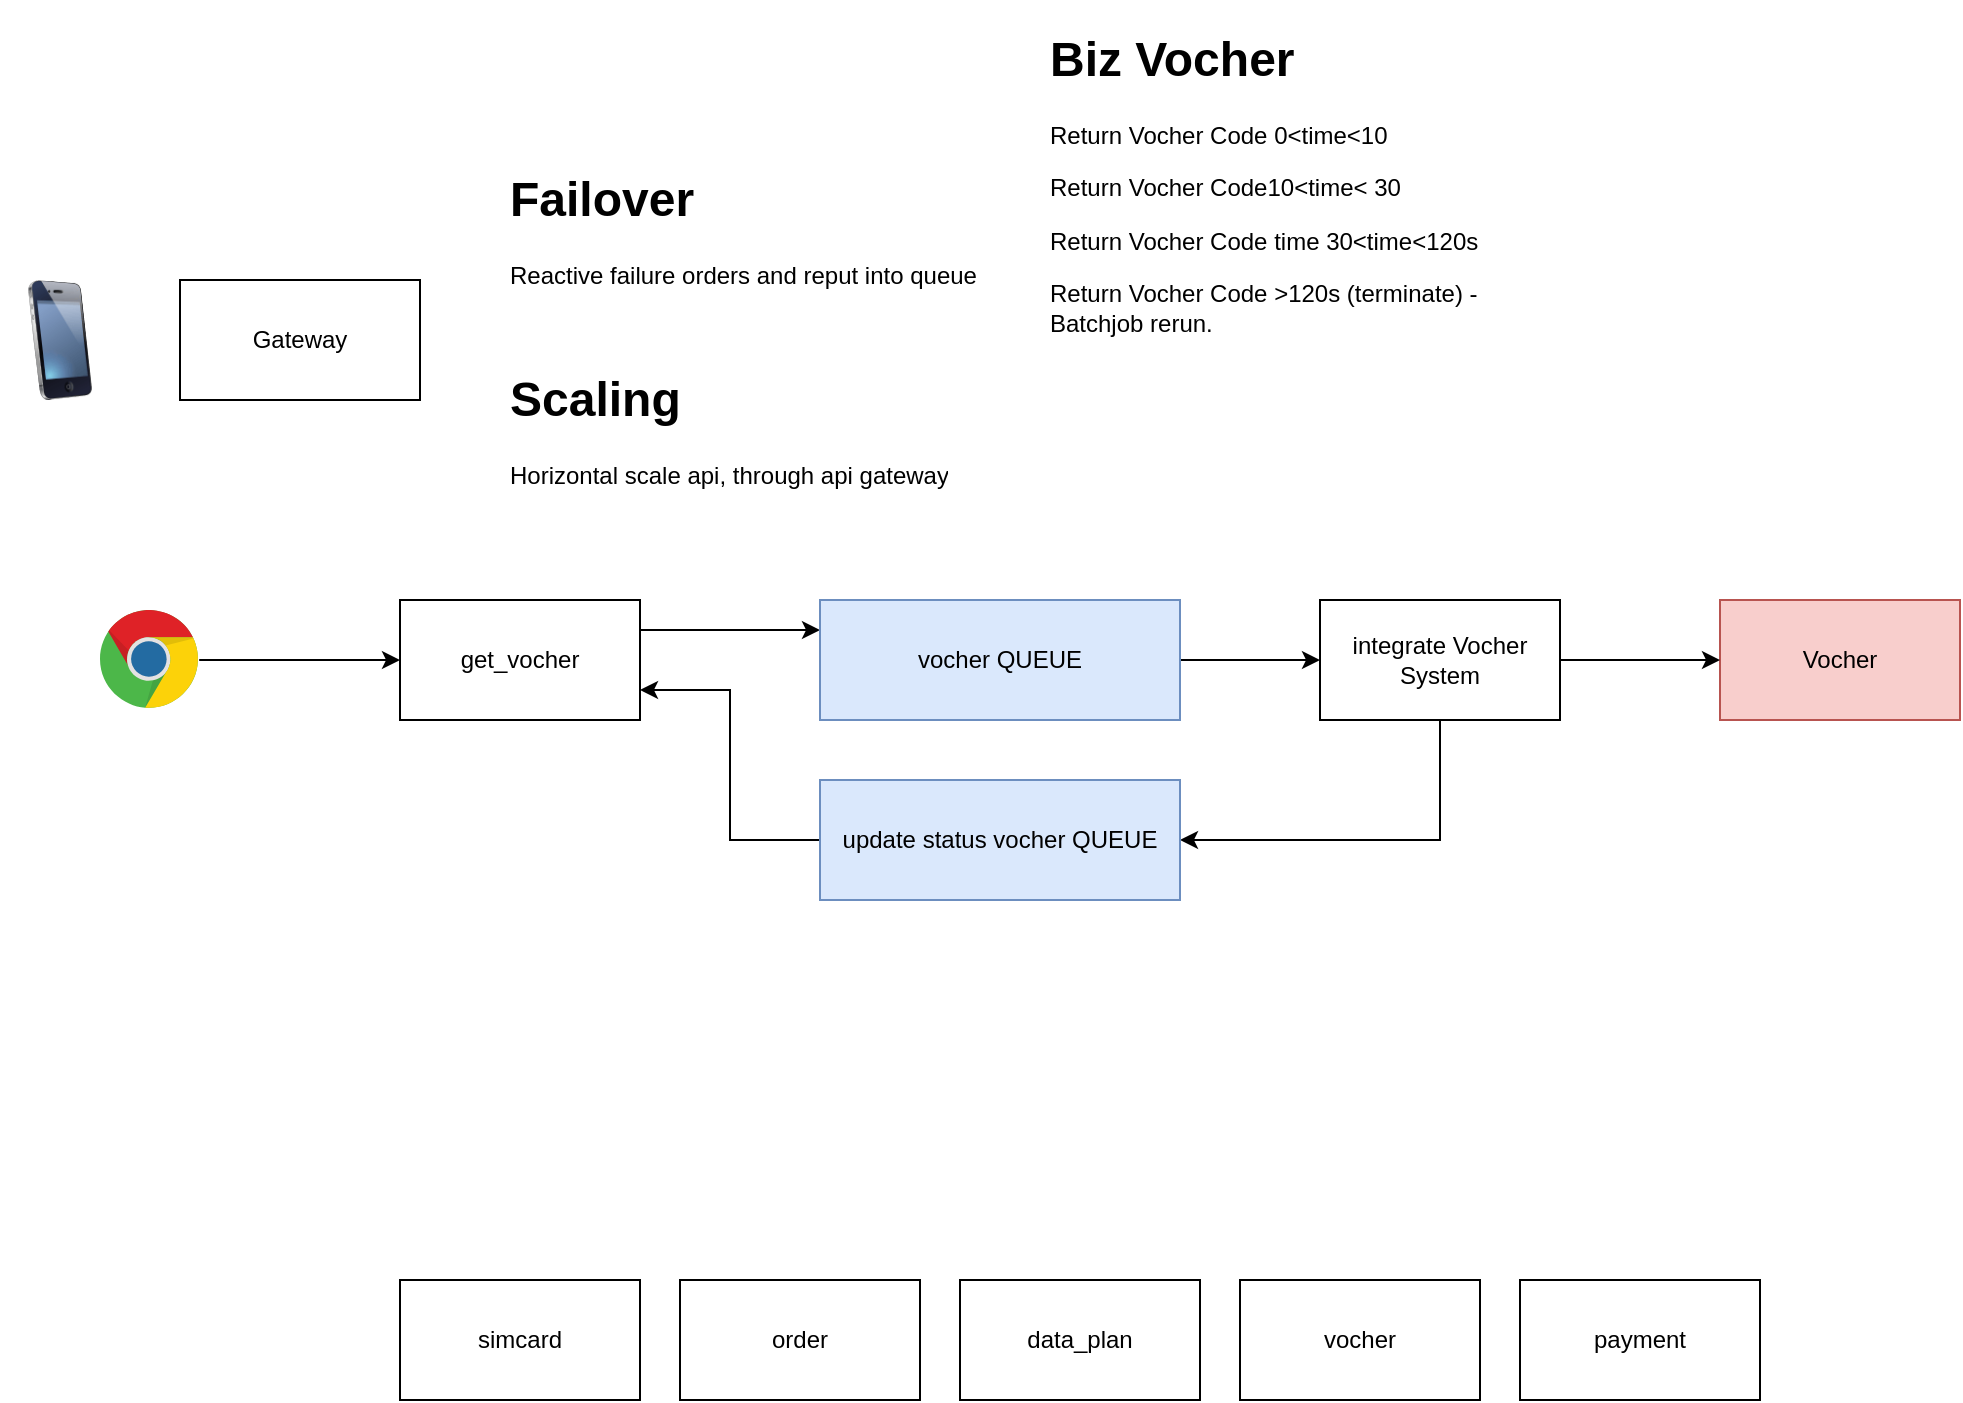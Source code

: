 <mxfile version="13.2.4" type="device" pages="4"><diagram id="M8cZRs71KKc0MjFKOG1g" name="HLD"><mxGraphModel dx="822" dy="1657" grid="1" gridSize="10" guides="1" tooltips="1" connect="1" arrows="1" fold="1" page="1" pageScale="1" pageWidth="850" pageHeight="1100" math="0" shadow="0"><root><mxCell id="0"/><mxCell id="1" parent="0"/><mxCell id="yLIGuD3WAcyx2EpCXAs--2" value="Vocher" style="rounded=0;whiteSpace=wrap;html=1;fillColor=#f8cecc;strokeColor=#b85450;" parent="1" vertex="1"><mxGeometry x="1050" y="140" width="120" height="60" as="geometry"/></mxCell><mxCell id="yLIGuD3WAcyx2EpCXAs--59" style="edgeStyle=orthogonalEdgeStyle;rounded=0;orthogonalLoop=1;jettySize=auto;html=1;entryX=0;entryY=0.25;entryDx=0;entryDy=0;exitX=1;exitY=0.25;exitDx=0;exitDy=0;" parent="1" source="yLIGuD3WAcyx2EpCXAs--5" target="yLIGuD3WAcyx2EpCXAs--25" edge="1"><mxGeometry relative="1" as="geometry"/></mxCell><mxCell id="yLIGuD3WAcyx2EpCXAs--5" value="get_vocher" style="rounded=0;whiteSpace=wrap;html=1;" parent="1" vertex="1"><mxGeometry x="390" y="140" width="120" height="60" as="geometry"/></mxCell><mxCell id="yLIGuD3WAcyx2EpCXAs--8" value="Gateway" style="rounded=0;whiteSpace=wrap;html=1;" parent="1" vertex="1"><mxGeometry x="280" y="-20" width="120" height="60" as="geometry"/></mxCell><mxCell id="SP0P98AQC7qhVSKHxn2J-21" style="edgeStyle=orthogonalEdgeStyle;rounded=0;orthogonalLoop=1;jettySize=auto;html=1;entryX=0;entryY=0.5;entryDx=0;entryDy=0;" parent="1" source="yLIGuD3WAcyx2EpCXAs--9" target="yLIGuD3WAcyx2EpCXAs--5" edge="1"><mxGeometry relative="1" as="geometry"/></mxCell><mxCell id="yLIGuD3WAcyx2EpCXAs--9" value="" style="dashed=0;outlineConnect=0;html=1;align=center;labelPosition=center;verticalLabelPosition=bottom;verticalAlign=top;shape=mxgraph.weblogos.chrome" parent="1" vertex="1"><mxGeometry x="240" y="145" width="49.6" height="50" as="geometry"/></mxCell><mxCell id="yLIGuD3WAcyx2EpCXAs--11" value="" style="image;html=1;labelBackgroundColor=#ffffff;image=img/lib/clip_art/telecommunication/iPhone_128x128.png" parent="1" vertex="1"><mxGeometry x="190" y="-20" width="60" height="60" as="geometry"/></mxCell><mxCell id="yLIGuD3WAcyx2EpCXAs--30" style="edgeStyle=orthogonalEdgeStyle;rounded=0;orthogonalLoop=1;jettySize=auto;html=1;entryX=0;entryY=0.5;entryDx=0;entryDy=0;" parent="1" source="yLIGuD3WAcyx2EpCXAs--25" target="yLIGuD3WAcyx2EpCXAs--28" edge="1"><mxGeometry relative="1" as="geometry"/></mxCell><mxCell id="yLIGuD3WAcyx2EpCXAs--25" value="vocher QUEUE" style="rounded=0;whiteSpace=wrap;html=1;fillColor=#dae8fc;strokeColor=#6c8ebf;" parent="1" vertex="1"><mxGeometry x="600" y="140" width="180" height="60" as="geometry"/></mxCell><mxCell id="yLIGuD3WAcyx2EpCXAs--29" style="edgeStyle=orthogonalEdgeStyle;rounded=0;orthogonalLoop=1;jettySize=auto;html=1;entryX=0;entryY=0.5;entryDx=0;entryDy=0;" parent="1" source="yLIGuD3WAcyx2EpCXAs--28" target="yLIGuD3WAcyx2EpCXAs--2" edge="1"><mxGeometry relative="1" as="geometry"/></mxCell><mxCell id="SP0P98AQC7qhVSKHxn2J-19" style="edgeStyle=orthogonalEdgeStyle;rounded=0;orthogonalLoop=1;jettySize=auto;html=1;entryX=1;entryY=0.5;entryDx=0;entryDy=0;exitX=0.5;exitY=1;exitDx=0;exitDy=0;" parent="1" source="yLIGuD3WAcyx2EpCXAs--28" target="yLIGuD3WAcyx2EpCXAs--41" edge="1"><mxGeometry relative="1" as="geometry"><Array as="points"><mxPoint x="910" y="260"/></Array></mxGeometry></mxCell><mxCell id="yLIGuD3WAcyx2EpCXAs--28" value="integrate Vocher System" style="rounded=0;whiteSpace=wrap;html=1;" parent="1" vertex="1"><mxGeometry x="850" y="140" width="120" height="60" as="geometry"/></mxCell><mxCell id="SP0P98AQC7qhVSKHxn2J-18" style="edgeStyle=orthogonalEdgeStyle;rounded=0;orthogonalLoop=1;jettySize=auto;html=1;entryX=1;entryY=0.75;entryDx=0;entryDy=0;" parent="1" source="yLIGuD3WAcyx2EpCXAs--41" target="yLIGuD3WAcyx2EpCXAs--5" edge="1"><mxGeometry relative="1" as="geometry"/></mxCell><mxCell id="yLIGuD3WAcyx2EpCXAs--41" value="update status vocher QUEUE" style="rounded=0;whiteSpace=wrap;html=1;fillColor=#dae8fc;strokeColor=#6c8ebf;" parent="1" vertex="1"><mxGeometry x="600" y="230" width="180" height="60" as="geometry"/></mxCell><mxCell id="yLIGuD3WAcyx2EpCXAs--53" value="&lt;h1&gt;Biz Vocher&lt;/h1&gt;&lt;p&gt;Return Vocher Code 0&amp;lt;time&amp;lt;10&lt;/p&gt;&lt;p&gt;Return Vocher Code10&amp;lt;time&amp;lt; 30&lt;/p&gt;&lt;p&gt;Return Vocher Code time 30&amp;lt;time&amp;lt;120s&lt;/p&gt;&lt;p&gt;Return Vocher Code &amp;gt;120s (terminate) - Batchjob rerun.&lt;/p&gt;" style="text;html=1;strokeColor=none;fillColor=none;spacing=5;spacingTop=-20;whiteSpace=wrap;overflow=hidden;rounded=0;" parent="1" vertex="1"><mxGeometry x="710" y="-150" width="260" height="180" as="geometry"/></mxCell><mxCell id="SP0P98AQC7qhVSKHxn2J-20" value="&lt;h1&gt;Failover&lt;/h1&gt;&lt;div&gt;Reactive failure orders and reput into queue&lt;/div&gt;" style="text;html=1;strokeColor=none;fillColor=none;spacing=5;spacingTop=-20;whiteSpace=wrap;overflow=hidden;rounded=0;" parent="1" vertex="1"><mxGeometry x="440" y="-80" width="260" height="80" as="geometry"/></mxCell><mxCell id="SP0P98AQC7qhVSKHxn2J-29" value="&lt;h1&gt;Scaling&lt;/h1&gt;&lt;div&gt;Horizontal scale api, through api gateway&lt;/div&gt;" style="text;html=1;strokeColor=none;fillColor=none;spacing=5;spacingTop=-20;whiteSpace=wrap;overflow=hidden;rounded=0;" parent="1" vertex="1"><mxGeometry x="440" y="20" width="260" height="80" as="geometry"/></mxCell><mxCell id="SP0P98AQC7qhVSKHxn2J-22" value="simcard" style="rounded=0;whiteSpace=wrap;html=1;" parent="1" vertex="1"><mxGeometry x="390" y="480" width="120" height="60" as="geometry"/></mxCell><mxCell id="SP0P98AQC7qhVSKHxn2J-23" value="vocher" style="rounded=0;whiteSpace=wrap;html=1;" parent="1" vertex="1"><mxGeometry x="810" y="480" width="120" height="60" as="geometry"/></mxCell><mxCell id="SP0P98AQC7qhVSKHxn2J-24" value="order" style="rounded=0;whiteSpace=wrap;html=1;" parent="1" vertex="1"><mxGeometry x="530" y="480" width="120" height="60" as="geometry"/></mxCell><mxCell id="SP0P98AQC7qhVSKHxn2J-27" value="data_plan" style="rounded=0;whiteSpace=wrap;html=1;" parent="1" vertex="1"><mxGeometry x="670" y="480" width="120" height="60" as="geometry"/></mxCell><mxCell id="SP0P98AQC7qhVSKHxn2J-28" value="payment" style="rounded=0;whiteSpace=wrap;html=1;" parent="1" vertex="1"><mxGeometry x="950" y="480" width="120" height="60" as="geometry"/></mxCell></root></mxGraphModel></diagram><diagram id="ZZDmtYdxpPn9UzOX9fge" name="AD"><mxGraphModel dx="822" dy="557" grid="1" gridSize="10" guides="1" tooltips="1" connect="1" arrows="1" fold="1" page="1" pageScale="1" pageWidth="850" pageHeight="1100" math="0" shadow="0"><root><mxCell id="ttcRYQ20AYEpB_Qxc7sb-0"/><mxCell id="ttcRYQ20AYEpB_Qxc7sb-1" parent="ttcRYQ20AYEpB_Qxc7sb-0"/><mxCell id="ttcRYQ20AYEpB_Qxc7sb-2" value="" style="ellipse;html=1;shape=startState;fillColor=#000000;strokeColor=#ff0000;" vertex="1" parent="ttcRYQ20AYEpB_Qxc7sb-1"><mxGeometry x="80" y="320" width="30" height="30" as="geometry"/></mxCell><mxCell id="ttcRYQ20AYEpB_Qxc7sb-3" value="" style="edgeStyle=orthogonalEdgeStyle;html=1;verticalAlign=bottom;endArrow=open;endSize=8;strokeColor=#000000;entryX=0.5;entryY=0;entryDx=0;entryDy=0;" edge="1" source="ttcRYQ20AYEpB_Qxc7sb-2" parent="ttcRYQ20AYEpB_Qxc7sb-1" target="ttcRYQ20AYEpB_Qxc7sb-4"><mxGeometry relative="1" as="geometry"><mxPoint x="240" y="380" as="targetPoint"/></mxGeometry></mxCell><mxCell id="SbrRHTMgnmyVPmTm6hp6-0" style="edgeStyle=orthogonalEdgeStyle;rounded=0;orthogonalLoop=1;jettySize=auto;html=1;entryX=0.5;entryY=0;entryDx=0;entryDy=0;" edge="1" parent="ttcRYQ20AYEpB_Qxc7sb-1" source="ttcRYQ20AYEpB_Qxc7sb-4" target="ttcRYQ20AYEpB_Qxc7sb-5"><mxGeometry relative="1" as="geometry"/></mxCell><mxCell id="9kQlbiyJZQM7aqngoSZT-27" value="Publish SimID" style="edgeLabel;html=1;align=center;verticalAlign=middle;resizable=0;points=[];" vertex="1" connectable="0" parent="SbrRHTMgnmyVPmTm6hp6-0"><mxGeometry x="0.253" relative="1" as="geometry"><mxPoint x="-31" y="-15" as="offset"/></mxGeometry></mxCell><mxCell id="ttcRYQ20AYEpB_Qxc7sb-4" value="Vocher Component" style="shape=rect;html=1;rounded=1;whiteSpace=wrap;align=center;fillColor=#d5e8d4;strokeColor=#82b366;" vertex="1" parent="ttcRYQ20AYEpB_Qxc7sb-1"><mxGeometry x="190" y="390" width="100" height="50" as="geometry"/></mxCell><mxCell id="SbrRHTMgnmyVPmTm6hp6-2" style="edgeStyle=orthogonalEdgeStyle;rounded=0;orthogonalLoop=1;jettySize=auto;html=1;entryX=0.5;entryY=0;entryDx=0;entryDy=0;" edge="1" parent="ttcRYQ20AYEpB_Qxc7sb-1" source="ttcRYQ20AYEpB_Qxc7sb-5" target="SbrRHTMgnmyVPmTm6hp6-1"><mxGeometry relative="1" as="geometry"><Array as="points"><mxPoint x="240" y="500"/></Array></mxGeometry></mxCell><mxCell id="ttcRYQ20AYEpB_Qxc7sb-5" value="vocher_queue" style="shape=rect;html=1;rounded=1;whiteSpace=wrap;align=center;fillColor=#fff2cc;strokeColor=#d6b656;" vertex="1" parent="ttcRYQ20AYEpB_Qxc7sb-1"><mxGeometry x="440" y="480" width="100" height="50" as="geometry"/></mxCell><mxCell id="9kQlbiyJZQM7aqngoSZT-6" style="edgeStyle=orthogonalEdgeStyle;rounded=0;orthogonalLoop=1;jettySize=auto;html=1;startArrow=classic;startFill=1;" edge="1" parent="ttcRYQ20AYEpB_Qxc7sb-1" source="SbrRHTMgnmyVPmTm6hp6-1" target="SbrRHTMgnmyVPmTm6hp6-4"><mxGeometry relative="1" as="geometry"/></mxCell><mxCell id="9kQlbiyJZQM7aqngoSZT-15" value="Call external 3rd party Vocher API System" style="edgeLabel;html=1;align=center;verticalAlign=middle;resizable=0;points=[];" vertex="1" connectable="0" parent="9kQlbiyJZQM7aqngoSZT-6"><mxGeometry x="0.076" y="2" relative="1" as="geometry"><mxPoint x="-21" y="-13" as="offset"/></mxGeometry></mxCell><mxCell id="9kQlbiyJZQM7aqngoSZT-7" style="edgeStyle=orthogonalEdgeStyle;rounded=0;orthogonalLoop=1;jettySize=auto;html=1;startArrow=none;startFill=0;" edge="1" parent="ttcRYQ20AYEpB_Qxc7sb-1" source="SbrRHTMgnmyVPmTm6hp6-1" target="9kQlbiyJZQM7aqngoSZT-1"><mxGeometry relative="1" as="geometry"/></mxCell><mxCell id="SbrRHTMgnmyVPmTm6hp6-1" value="Integration Component" style="shape=rect;html=1;rounded=1;whiteSpace=wrap;align=center;fillColor=#d5e8d4;strokeColor=#82b366;" vertex="1" parent="ttcRYQ20AYEpB_Qxc7sb-1"><mxGeometry x="190" y="570" width="100" height="50" as="geometry"/></mxCell><mxCell id="SbrRHTMgnmyVPmTm6hp6-4" value="Vocher API" style="shape=rect;html=1;rounded=1;whiteSpace=wrap;align=center;fillColor=#e1d5e7;strokeColor=#9673a6;" vertex="1" parent="ttcRYQ20AYEpB_Qxc7sb-1"><mxGeometry x="690" y="630" width="100" height="50" as="geometry"/></mxCell><mxCell id="9kQlbiyJZQM7aqngoSZT-9" style="edgeStyle=orthogonalEdgeStyle;rounded=0;orthogonalLoop=1;jettySize=auto;html=1;entryX=0.5;entryY=0;entryDx=0;entryDy=0;startArrow=none;startFill=0;" edge="1" parent="ttcRYQ20AYEpB_Qxc7sb-1" source="9kQlbiyJZQM7aqngoSZT-1" target="9kQlbiyJZQM7aqngoSZT-8"><mxGeometry relative="1" as="geometry"/></mxCell><mxCell id="9kQlbiyJZQM7aqngoSZT-10" value="Send Vocher Code &amp;amp; &lt;br&gt;success status message" style="edgeLabel;html=1;align=center;verticalAlign=middle;resizable=0;points=[];" vertex="1" connectable="0" parent="9kQlbiyJZQM7aqngoSZT-9"><mxGeometry x="0.067" y="1" relative="1" as="geometry"><mxPoint x="-42" y="-19" as="offset"/></mxGeometry></mxCell><mxCell id="9kQlbiyJZQM7aqngoSZT-11" style="edgeStyle=orthogonalEdgeStyle;rounded=0;orthogonalLoop=1;jettySize=auto;html=1;entryX=0;entryY=0.5;entryDx=0;entryDy=0;startArrow=none;startFill=0;" edge="1" parent="ttcRYQ20AYEpB_Qxc7sb-1" source="9kQlbiyJZQM7aqngoSZT-1" target="9kQlbiyJZQM7aqngoSZT-8"><mxGeometry relative="1" as="geometry"><Array as="points"><mxPoint x="240" y="785"/></Array></mxGeometry></mxCell><mxCell id="9kQlbiyJZQM7aqngoSZT-12" value="Send fail status&lt;br&gt;&amp;nbsp;message" style="edgeLabel;html=1;align=center;verticalAlign=middle;resizable=0;points=[];" vertex="1" connectable="0" parent="9kQlbiyJZQM7aqngoSZT-11"><mxGeometry x="0.222" y="4" relative="1" as="geometry"><mxPoint x="2" y="-21" as="offset"/></mxGeometry></mxCell><mxCell id="9kQlbiyJZQM7aqngoSZT-1" value="" style="shape=rhombus;html=1;verticalLabelPosition=bottom;verticalAlignment=top;" vertex="1" parent="ttcRYQ20AYEpB_Qxc7sb-1"><mxGeometry x="220" y="680" width="40" height="40" as="geometry"/></mxCell><mxCell id="9kQlbiyJZQM7aqngoSZT-14" style="edgeStyle=orthogonalEdgeStyle;rounded=0;orthogonalLoop=1;jettySize=auto;html=1;startArrow=none;startFill=0;" edge="1" parent="ttcRYQ20AYEpB_Qxc7sb-1" source="9kQlbiyJZQM7aqngoSZT-8" target="9kQlbiyJZQM7aqngoSZT-13"><mxGeometry relative="1" as="geometry"><Array as="points"><mxPoint x="490" y="895"/></Array></mxGeometry></mxCell><mxCell id="9kQlbiyJZQM7aqngoSZT-8" value="status_queue" style="shape=rect;html=1;rounded=1;whiteSpace=wrap;align=center;fillColor=#fff2cc;strokeColor=#d6b656;" vertex="1" parent="ttcRYQ20AYEpB_Qxc7sb-1"><mxGeometry x="440" y="760" width="100" height="50" as="geometry"/></mxCell><mxCell id="9kQlbiyJZQM7aqngoSZT-18" style="edgeStyle=orthogonalEdgeStyle;rounded=0;orthogonalLoop=1;jettySize=auto;html=1;entryX=0.5;entryY=0;entryDx=0;entryDy=0;startArrow=none;startFill=0;" edge="1" parent="ttcRYQ20AYEpB_Qxc7sb-1" source="9kQlbiyJZQM7aqngoSZT-13" target="9kQlbiyJZQM7aqngoSZT-16"><mxGeometry relative="1" as="geometry"><Array as="points"><mxPoint x="240" y="940"/><mxPoint x="95" y="940"/></Array></mxGeometry></mxCell><mxCell id="9kQlbiyJZQM7aqngoSZT-13" value="Vocher Component" style="shape=rect;html=1;rounded=1;whiteSpace=wrap;align=center;fillColor=#d5e8d4;strokeColor=#82b366;" vertex="1" parent="ttcRYQ20AYEpB_Qxc7sb-1"><mxGeometry x="190" y="870" width="100" height="50" as="geometry"/></mxCell><mxCell id="9kQlbiyJZQM7aqngoSZT-16" value="" style="ellipse;html=1;shape=endState;fillColor=#000000;strokeColor=#ff0000;" vertex="1" parent="ttcRYQ20AYEpB_Qxc7sb-1"><mxGeometry x="80" y="970" width="30" height="30" as="geometry"/></mxCell><mxCell id="9kQlbiyJZQM7aqngoSZT-19" value="" style="endArrow=none;dashed=1;html=1;strokeColor=#000000;" edge="1" parent="ttcRYQ20AYEpB_Qxc7sb-1"><mxGeometry width="50" height="50" relative="1" as="geometry"><mxPoint x="160" y="980" as="sourcePoint"/><mxPoint x="160" y="280" as="targetPoint"/></mxGeometry></mxCell><mxCell id="9kQlbiyJZQM7aqngoSZT-20" value="" style="endArrow=none;dashed=1;html=1;strokeColor=#000000;" edge="1" parent="ttcRYQ20AYEpB_Qxc7sb-1"><mxGeometry width="50" height="50" relative="1" as="geometry"><mxPoint x="380" y="980" as="sourcePoint"/><mxPoint x="380" y="280" as="targetPoint"/></mxGeometry></mxCell><mxCell id="9kQlbiyJZQM7aqngoSZT-21" value="" style="endArrow=none;dashed=1;html=1;strokeColor=#000000;" edge="1" parent="ttcRYQ20AYEpB_Qxc7sb-1"><mxGeometry width="50" height="50" relative="1" as="geometry"><mxPoint x="640" y="980" as="sourcePoint"/><mxPoint x="640" y="280" as="targetPoint"/></mxGeometry></mxCell><mxCell id="9kQlbiyJZQM7aqngoSZT-22" value="Begin" style="text;html=1;strokeColor=none;fillColor=none;align=center;verticalAlign=middle;whiteSpace=wrap;rounded=0;" vertex="1" parent="ttcRYQ20AYEpB_Qxc7sb-1"><mxGeometry x="75" y="360" width="40" height="20" as="geometry"/></mxCell><mxCell id="9kQlbiyJZQM7aqngoSZT-23" value="End" style="text;html=1;strokeColor=none;fillColor=none;align=center;verticalAlign=middle;whiteSpace=wrap;rounded=0;" vertex="1" parent="ttcRYQ20AYEpB_Qxc7sb-1"><mxGeometry x="75" y="1010" width="40" height="20" as="geometry"/></mxCell><mxCell id="9kQlbiyJZQM7aqngoSZT-24" value="Queue System" style="text;html=1;strokeColor=none;fillColor=none;align=center;verticalAlign=middle;whiteSpace=wrap;rounded=0;" vertex="1" parent="ttcRYQ20AYEpB_Qxc7sb-1"><mxGeometry x="450" y="260" width="110" height="20" as="geometry"/></mxCell><mxCell id="9kQlbiyJZQM7aqngoSZT-25" value="External System" style="text;html=1;strokeColor=none;fillColor=none;align=center;verticalAlign=middle;whiteSpace=wrap;rounded=0;" vertex="1" parent="ttcRYQ20AYEpB_Qxc7sb-1"><mxGeometry x="700" y="260" width="110" height="20" as="geometry"/></mxCell><mxCell id="9kQlbiyJZQM7aqngoSZT-26" value="Application System" style="text;html=1;strokeColor=none;fillColor=none;align=center;verticalAlign=middle;whiteSpace=wrap;rounded=0;" vertex="1" parent="ttcRYQ20AYEpB_Qxc7sb-1"><mxGeometry x="200" y="260" width="110" height="20" as="geometry"/></mxCell><mxCell id="9kQlbiyJZQM7aqngoSZT-28" value="Sub SimID" style="edgeLabel;html=1;align=center;verticalAlign=middle;resizable=0;points=[];" vertex="1" connectable="0" parent="ttcRYQ20AYEpB_Qxc7sb-1"><mxGeometry x="340" y="490" as="geometry"/></mxCell></root></mxGraphModel></diagram><diagram id="qGRqTDF42njBb438hCyQ" name="seq"><mxGraphModel dx="822" dy="557" grid="1" gridSize="10" guides="1" tooltips="1" connect="1" arrows="1" fold="1" page="1" pageScale="1" pageWidth="850" pageHeight="1100" math="0" shadow="0"><root><mxCell id="7lW4R_TVJoyrTfKegEUZ-0"/><mxCell id="7lW4R_TVJoyrTfKegEUZ-1" parent="7lW4R_TVJoyrTfKegEUZ-0"/><mxCell id="HkgjQLca0Ze9GB5TjCbC-0" value="alt" style="shape=umlFrame;whiteSpace=wrap;html=1;" vertex="1" parent="7lW4R_TVJoyrTfKegEUZ-1"><mxGeometry x="50" y="350" width="700" height="840" as="geometry"/></mxCell><mxCell id="7lW4R_TVJoyrTfKegEUZ-4" value="vocher api" style="shape=umlLifeline;participant=umlEntity;perimeter=lifelinePerimeter;whiteSpace=wrap;html=1;container=1;collapsible=0;recursiveResize=0;verticalAlign=top;spacingTop=36;labelBackgroundColor=#ffffff;outlineConnect=0;fillColor=#dae8fc;strokeColor=#6c8ebf;" vertex="1" parent="7lW4R_TVJoyrTfKegEUZ-1"><mxGeometry x="280" y="40" width="40" height="1120" as="geometry"/></mxCell><mxCell id="phccXsV8RrFwOppqD02p-3" value="" style="html=1;points=[];perimeter=orthogonalPerimeter;" vertex="1" parent="7lW4R_TVJoyrTfKegEUZ-4"><mxGeometry x="15" y="120" width="10" height="80" as="geometry"/></mxCell><mxCell id="WG9jU-bm1AfQNoODhEg1-6" value="" style="html=1;points=[];perimeter=orthogonalPerimeter;" vertex="1" parent="7lW4R_TVJoyrTfKegEUZ-4"><mxGeometry x="15" y="580" width="10" height="70" as="geometry"/></mxCell><mxCell id="WG9jU-bm1AfQNoODhEg1-9" value="" style="html=1;points=[];perimeter=orthogonalPerimeter;" vertex="1" parent="7lW4R_TVJoyrTfKegEUZ-4"><mxGeometry x="15" y="650" width="10" height="40" as="geometry"/></mxCell><mxCell id="WG9jU-bm1AfQNoODhEg1-10" value="save vocher_code&lt;br&gt;&amp;amp; status" style="edgeStyle=orthogonalEdgeStyle;html=1;align=left;spacingLeft=2;endArrow=block;rounded=0;entryX=1;entryY=0.525;entryDx=0;entryDy=0;entryPerimeter=0;" edge="1" target="WG9jU-bm1AfQNoODhEg1-9" parent="7lW4R_TVJoyrTfKegEUZ-4"><mxGeometry relative="1" as="geometry"><mxPoint x="25" y="630" as="sourcePoint"/><Array as="points"><mxPoint x="45" y="630"/><mxPoint x="45" y="671"/></Array></mxGeometry></mxCell><mxCell id="HkgjQLca0Ze9GB5TjCbC-14" value="" style="html=1;points=[];perimeter=orthogonalPerimeter;" vertex="1" parent="7lW4R_TVJoyrTfKegEUZ-4"><mxGeometry x="15" y="950" width="10" height="110" as="geometry"/></mxCell><mxCell id="phccXsV8RrFwOppqD02p-0" value="integration api" style="shape=umlLifeline;participant=umlEntity;perimeter=lifelinePerimeter;whiteSpace=wrap;html=1;container=1;collapsible=0;recursiveResize=0;verticalAlign=top;spacingTop=36;labelBackgroundColor=#ffffff;outlineConnect=0;fillColor=#dae8fc;strokeColor=#6c8ebf;" vertex="1" parent="7lW4R_TVJoyrTfKegEUZ-1"><mxGeometry x="470" y="40" width="40" height="1120" as="geometry"/></mxCell><mxCell id="vDOPvL2wN2x_dTmrHLKO-3" value="" style="html=1;points=[];perimeter=orthogonalPerimeter;" vertex="1" parent="phccXsV8RrFwOppqD02p-0"><mxGeometry x="15" y="280" width="10" height="230" as="geometry"/></mxCell><mxCell id="HkgjQLca0Ze9GB5TjCbC-6" value="" style="html=1;points=[];perimeter=orthogonalPerimeter;" vertex="1" parent="phccXsV8RrFwOppqD02p-0"><mxGeometry x="15" y="780" width="10" height="100" as="geometry"/></mxCell><mxCell id="HkgjQLca0Ze9GB5TjCbC-7" value="vocher API" style="html=1;verticalAlign=bottom;startArrow=oval;startFill=1;endArrow=block;startSize=8;" edge="1" parent="phccXsV8RrFwOppqD02p-0" target="vDOPvL2wN2x_dTmrHLKO-5"><mxGeometry width="60" relative="1" as="geometry"><mxPoint x="20" y="360" as="sourcePoint"/><mxPoint x="80" y="360" as="targetPoint"/></mxGeometry></mxCell><mxCell id="phccXsV8RrFwOppqD02p-1" value="external vocher system" style="shape=umlLifeline;participant=umlEntity;perimeter=lifelinePerimeter;whiteSpace=wrap;html=1;container=1;collapsible=0;recursiveResize=0;verticalAlign=top;spacingTop=36;labelBackgroundColor=#ffffff;outlineConnect=0;fillColor=#d5e8d4;strokeColor=#82b366;" vertex="1" parent="7lW4R_TVJoyrTfKegEUZ-1"><mxGeometry x="560" y="40" width="40" height="1120" as="geometry"/></mxCell><mxCell id="vDOPvL2wN2x_dTmrHLKO-5" value="" style="html=1;points=[];perimeter=orthogonalPerimeter;" vertex="1" parent="phccXsV8RrFwOppqD02p-1"><mxGeometry x="15" y="360" width="10" height="80" as="geometry"/></mxCell><mxCell id="HkgjQLca0Ze9GB5TjCbC-17" value="" style="html=1;points=[];perimeter=orthogonalPerimeter;" vertex="1" parent="phccXsV8RrFwOppqD02p-1"><mxGeometry x="15" y="790" width="10" height="50" as="geometry"/></mxCell><mxCell id="phccXsV8RrFwOppqD02p-2" value="web client" style="shape=umlLifeline;participant=umlBoundary;perimeter=lifelinePerimeter;whiteSpace=wrap;html=1;container=1;collapsible=0;recursiveResize=0;verticalAlign=top;spacingTop=36;labelBackgroundColor=#ffffff;outlineConnect=0;" vertex="1" parent="7lW4R_TVJoyrTfKegEUZ-1"><mxGeometry x="190" y="40" width="50" height="1120" as="geometry"/></mxCell><mxCell id="WG9jU-bm1AfQNoODhEg1-13" value="" style="html=1;points=[];perimeter=orthogonalPerimeter;" vertex="1" parent="phccXsV8RrFwOppqD02p-2"><mxGeometry x="20" y="100" width="10" height="960" as="geometry"/></mxCell><mxCell id="HkgjQLca0Ze9GB5TjCbC-15" value="" style="html=1;points=[];perimeter=orthogonalPerimeter;" vertex="1" parent="phccXsV8RrFwOppqD02p-2"><mxGeometry x="20" y="1060" width="10" height="40" as="geometry"/></mxCell><mxCell id="HkgjQLca0Ze9GB5TjCbC-16" value="display &lt;br&gt;error mesage" style="edgeStyle=orthogonalEdgeStyle;html=1;align=left;spacingLeft=2;endArrow=block;rounded=0;entryX=0.4;entryY=1.075;entryDx=0;entryDy=0;entryPerimeter=0;" edge="1" target="HkgjQLca0Ze9GB5TjCbC-15" parent="phccXsV8RrFwOppqD02p-2"><mxGeometry x="0.316" relative="1" as="geometry"><mxPoint x="25" y="1040" as="sourcePoint"/><Array as="points"><mxPoint x="50" y="1040"/><mxPoint x="50" y="1103"/></Array><mxPoint as="offset"/></mxGeometry></mxCell><mxCell id="phccXsV8RrFwOppqD02p-4" value="POST: getVocher" style="html=1;verticalAlign=bottom;startArrow=oval;endArrow=block;startSize=8;entryX=0.5;entryY=0;entryDx=0;entryDy=0;entryPerimeter=0;" edge="1" target="phccXsV8RrFwOppqD02p-3" parent="7lW4R_TVJoyrTfKegEUZ-1" source="phccXsV8RrFwOppqD02p-2"><mxGeometry relative="1" as="geometry"><mxPoint x="275" y="210" as="sourcePoint"/></mxGeometry></mxCell><mxCell id="phccXsV8RrFwOppqD02p-5" value="vocher queue" style="shape=umlLifeline;participant=umlControl;perimeter=lifelinePerimeter;whiteSpace=wrap;html=1;container=1;collapsible=0;recursiveResize=0;verticalAlign=top;spacingTop=36;labelBackgroundColor=#ffffff;outlineConnect=0;fillColor=#f8cecc;strokeColor=#b85450;" vertex="1" parent="7lW4R_TVJoyrTfKegEUZ-1"><mxGeometry x="380" y="40" width="40" height="1120" as="geometry"/></mxCell><mxCell id="vDOPvL2wN2x_dTmrHLKO-1" value="" style="html=1;points=[];perimeter=orthogonalPerimeter;" vertex="1" parent="phccXsV8RrFwOppqD02p-5"><mxGeometry x="15" y="200" width="10" height="90" as="geometry"/></mxCell><mxCell id="vDOPvL2wN2x_dTmrHLKO-0" value="vocher status queue" style="shape=umlLifeline;participant=umlControl;perimeter=lifelinePerimeter;whiteSpace=wrap;html=1;container=1;collapsible=0;recursiveResize=0;verticalAlign=top;spacingTop=36;labelBackgroundColor=#ffffff;outlineConnect=0;fillColor=#f8cecc;strokeColor=#b85450;" vertex="1" parent="7lW4R_TVJoyrTfKegEUZ-1"><mxGeometry x="660" y="40" width="40" height="1110" as="geometry"/></mxCell><mxCell id="WG9jU-bm1AfQNoODhEg1-0" value="" style="html=1;points=[];perimeter=orthogonalPerimeter;" vertex="1" parent="vDOPvL2wN2x_dTmrHLKO-0"><mxGeometry x="15" y="500" width="10" height="80" as="geometry"/></mxCell><mxCell id="HkgjQLca0Ze9GB5TjCbC-9" value="save&amp;nbsp;&lt;br&gt;fail status" style="edgeStyle=orthogonalEdgeStyle;html=1;align=left;spacingLeft=2;endArrow=block;rounded=0;entryX=1;entryY=0.525;entryDx=0;entryDy=0;entryPerimeter=0;" edge="1" parent="vDOPvL2wN2x_dTmrHLKO-0"><mxGeometry relative="1" as="geometry"><mxPoint x="-355" y="999" as="sourcePoint"/><Array as="points"><mxPoint x="-335" y="999"/><mxPoint x="-335" y="1040"/></Array><mxPoint x="-355" y="1040" as="targetPoint"/></mxGeometry></mxCell><mxCell id="HkgjQLca0Ze9GB5TjCbC-10" value="" style="html=1;points=[];perimeter=orthogonalPerimeter;" vertex="1" parent="vDOPvL2wN2x_dTmrHLKO-0"><mxGeometry x="15" y="869" width="10" height="80" as="geometry"/></mxCell><mxCell id="HkgjQLca0Ze9GB5TjCbC-11" value="publish&lt;br&gt;status fail&amp;nbsp;" style="html=1;verticalAlign=bottom;startArrow=oval;endArrow=block;startSize=8;entryX=-0.2;entryY=0.05;entryDx=0;entryDy=0;entryPerimeter=0;" edge="1" parent="vDOPvL2wN2x_dTmrHLKO-0" target="HkgjQLca0Ze9GB5TjCbC-10"><mxGeometry x="0.095" y="4" relative="1" as="geometry"><mxPoint x="-170.5" y="873" as="sourcePoint"/><mxPoint as="offset"/></mxGeometry></mxCell><mxCell id="HkgjQLca0Ze9GB5TjCbC-12" value="subcibre result" style="html=1;verticalAlign=bottom;endArrow=open;dashed=1;endSize=8;exitX=0.5;exitY=1;exitDx=0;exitDy=0;exitPerimeter=0;" edge="1" parent="vDOPvL2wN2x_dTmrHLKO-0" source="HkgjQLca0Ze9GB5TjCbC-10"><mxGeometry relative="1" as="geometry"><mxPoint x="-40" y="949" as="sourcePoint"/><mxPoint x="-360" y="949" as="targetPoint"/></mxGeometry></mxCell><mxCell id="vDOPvL2wN2x_dTmrHLKO-2" value="publish" style="html=1;verticalAlign=bottom;startArrow=oval;endArrow=block;startSize=8;exitX=0.6;exitY=0.988;exitDx=0;exitDy=0;exitPerimeter=0;" edge="1" target="vDOPvL2wN2x_dTmrHLKO-1" parent="7lW4R_TVJoyrTfKegEUZ-1" source="phccXsV8RrFwOppqD02p-3"><mxGeometry relative="1" as="geometry"><mxPoint x="335" y="240" as="sourcePoint"/></mxGeometry></mxCell><mxCell id="vDOPvL2wN2x_dTmrHLKO-4" value="subcribe" style="html=1;verticalAlign=bottom;startArrow=oval;endArrow=block;startSize=8;" edge="1" target="vDOPvL2wN2x_dTmrHLKO-3" parent="7lW4R_TVJoyrTfKegEUZ-1" source="vDOPvL2wN2x_dTmrHLKO-1"><mxGeometry x="0.181" y="10" relative="1" as="geometry"><mxPoint x="425" y="320" as="sourcePoint"/><mxPoint as="offset"/></mxGeometry></mxCell><mxCell id="WG9jU-bm1AfQNoODhEg1-1" value="publish vocher code,&lt;br&gt;status response&amp;nbsp;" style="html=1;verticalAlign=bottom;startArrow=oval;endArrow=block;startSize=8;entryX=-0.2;entryY=0.05;entryDx=0;entryDy=0;entryPerimeter=0;" edge="1" target="WG9jU-bm1AfQNoODhEg1-0" parent="7lW4R_TVJoyrTfKegEUZ-1" source="phccXsV8RrFwOppqD02p-0"><mxGeometry x="0.095" y="4" relative="1" as="geometry"><mxPoint x="615" y="500" as="sourcePoint"/><mxPoint as="offset"/></mxGeometry></mxCell><mxCell id="WG9jU-bm1AfQNoODhEg1-2" value="subcibre result" style="html=1;verticalAlign=bottom;endArrow=open;dashed=1;endSize=8;exitX=0.5;exitY=1;exitDx=0;exitDy=0;exitPerimeter=0;" edge="1" parent="7lW4R_TVJoyrTfKegEUZ-1" source="WG9jU-bm1AfQNoODhEg1-0"><mxGeometry relative="1" as="geometry"><mxPoint x="620" y="620" as="sourcePoint"/><mxPoint x="300" y="620" as="targetPoint"/></mxGeometry></mxCell><mxCell id="WG9jU-bm1AfQNoODhEg1-12" value="return vocher" style="html=1;verticalAlign=bottom;endArrow=open;dashed=1;endSize=8;exitX=0.4;exitY=1;exitDx=0;exitDy=0;exitPerimeter=0;" edge="1" parent="7lW4R_TVJoyrTfKegEUZ-1" source="WG9jU-bm1AfQNoODhEg1-9" target="phccXsV8RrFwOppqD02p-2"><mxGeometry x="0.095" y="-10" relative="1" as="geometry"><mxPoint x="290" y="730" as="sourcePoint"/><mxPoint x="210" y="730" as="targetPoint"/><mxPoint as="offset"/></mxGeometry></mxCell><mxCell id="HkgjQLca0Ze9GB5TjCbC-1" value="[call Vocher API successful ]" style="text;html=1;strokeColor=none;fillColor=none;align=center;verticalAlign=middle;whiteSpace=wrap;rounded=0;" vertex="1" parent="7lW4R_TVJoyrTfKegEUZ-1"><mxGeometry x="50" y="400" width="190" height="20" as="geometry"/></mxCell><mxCell id="HkgjQLca0Ze9GB5TjCbC-4" value="" style="endArrow=none;dashed=1;html=1;entryX=0;entryY=0.535;entryDx=0;entryDy=0;entryPerimeter=0;" edge="1" parent="7lW4R_TVJoyrTfKegEUZ-1" target="HkgjQLca0Ze9GB5TjCbC-0"><mxGeometry width="50" height="50" relative="1" as="geometry"><mxPoint x="753" y="799" as="sourcePoint"/><mxPoint x="410" y="740" as="targetPoint"/></mxGeometry></mxCell><mxCell id="HkgjQLca0Ze9GB5TjCbC-8" value="return vocher" style="html=1;verticalAlign=bottom;endArrow=open;dashed=1;endSize=8;exitX=0.1;exitY=0.963;exitDx=0;exitDy=0;exitPerimeter=0;" edge="1" parent="7lW4R_TVJoyrTfKegEUZ-1" source="vDOPvL2wN2x_dTmrHLKO-5" target="vDOPvL2wN2x_dTmrHLKO-3"><mxGeometry relative="1" as="geometry"><mxPoint x="430" y="340" as="sourcePoint"/><mxPoint x="350" y="340" as="targetPoint"/></mxGeometry></mxCell><mxCell id="HkgjQLca0Ze9GB5TjCbC-5" value="[call Vocher API failure ]" style="text;html=1;strokeColor=none;fillColor=none;align=center;verticalAlign=middle;whiteSpace=wrap;rounded=0;" vertex="1" parent="7lW4R_TVJoyrTfKegEUZ-1"><mxGeometry x="60" y="810" width="190" height="20" as="geometry"/></mxCell><mxCell id="HkgjQLca0Ze9GB5TjCbC-18" value="vocher API" style="html=1;verticalAlign=bottom;startArrow=oval;startFill=1;endArrow=block;startSize=8;" edge="1" parent="7lW4R_TVJoyrTfKegEUZ-1"><mxGeometry width="60" relative="1" as="geometry"><mxPoint x="490" y="830" as="sourcePoint"/><mxPoint x="575" y="830" as="targetPoint"/><Array as="points"><mxPoint x="540" y="830"/></Array></mxGeometry></mxCell></root></mxGraphModel></diagram><diagram name="seq_failover" id="6qGlMz82uMGueBX9Q5Rz"><mxGraphModel dx="822" dy="557" grid="1" gridSize="10" guides="1" tooltips="1" connect="1" arrows="1" fold="1" page="1" pageScale="1" pageWidth="850" pageHeight="1100" math="0" shadow="0"><root><mxCell id="0u_B8RJYw-kFJJWAU_yC-0"/><mxCell id="0u_B8RJYw-kFJJWAU_yC-1" parent="0u_B8RJYw-kFJJWAU_yC-0"/><mxCell id="0u_B8RJYw-kFJJWAU_yC-62" value="frame" style="shape=umlFrame;whiteSpace=wrap;html=1;" vertex="1" parent="0u_B8RJYw-kFJJWAU_yC-1"><mxGeometry x="170" y="400" width="570" height="670" as="geometry"/></mxCell><mxCell id="0u_B8RJYw-kFJJWAU_yC-3" value="vocher api" style="shape=umlLifeline;participant=umlEntity;perimeter=lifelinePerimeter;whiteSpace=wrap;html=1;container=1;collapsible=0;recursiveResize=0;verticalAlign=top;spacingTop=36;labelBackgroundColor=#ffffff;outlineConnect=0;fillColor=#dae8fc;strokeColor=#6c8ebf;" vertex="1" parent="0u_B8RJYw-kFJJWAU_yC-1"><mxGeometry x="255" y="40" width="40" height="1030" as="geometry"/></mxCell><mxCell id="0u_B8RJYw-kFJJWAU_yC-39" value="" style="html=1;points=[];perimeter=orthogonalPerimeter;" vertex="1" parent="0u_B8RJYw-kFJJWAU_yC-3"><mxGeometry x="15" y="150" width="10" height="480" as="geometry"/></mxCell><mxCell id="0u_B8RJYw-kFJJWAU_yC-40" value="Batchjob scan &lt;br&gt;failure records" style="edgeStyle=orthogonalEdgeStyle;html=1;align=left;spacingLeft=2;endArrow=block;rounded=0;entryX=1;entryY=0;" edge="1" target="0u_B8RJYw-kFJJWAU_yC-39" parent="0u_B8RJYw-kFJJWAU_yC-3"><mxGeometry relative="1" as="geometry"><mxPoint x="20" y="130" as="sourcePoint"/><Array as="points"><mxPoint x="40" y="130"/></Array></mxGeometry></mxCell><mxCell id="0u_B8RJYw-kFJJWAU_yC-53" value="" style="html=1;points=[];perimeter=orthogonalPerimeter;" vertex="1" parent="0u_B8RJYw-kFJJWAU_yC-3"><mxGeometry x="15" y="650" width="10" height="40" as="geometry"/></mxCell><mxCell id="0u_B8RJYw-kFJJWAU_yC-54" value="save result" style="edgeStyle=orthogonalEdgeStyle;html=1;align=left;spacingLeft=2;endArrow=block;rounded=0;entryX=1;entryY=0;" edge="1" target="0u_B8RJYw-kFJJWAU_yC-53" parent="0u_B8RJYw-kFJJWAU_yC-3"><mxGeometry relative="1" as="geometry"><mxPoint x="25" y="630" as="sourcePoint"/><Array as="points"><mxPoint x="50" y="630"/></Array></mxGeometry></mxCell><mxCell id="0u_B8RJYw-kFJJWAU_yC-66" value="" style="html=1;points=[];perimeter=orthogonalPerimeter;" vertex="1" parent="0u_B8RJYw-kFJJWAU_yC-3"><mxGeometry x="15" y="970" width="10" height="40" as="geometry"/></mxCell><mxCell id="0u_B8RJYw-kFJJWAU_yC-67" value="save result" style="edgeStyle=orthogonalEdgeStyle;html=1;align=left;spacingLeft=2;endArrow=block;rounded=0;entryX=1;entryY=0;" edge="1" parent="0u_B8RJYw-kFJJWAU_yC-3" target="0u_B8RJYw-kFJJWAU_yC-66"><mxGeometry relative="1" as="geometry"><mxPoint x="25" y="950" as="sourcePoint"/><Array as="points"><mxPoint x="50" y="950"/></Array></mxGeometry></mxCell><mxCell id="0u_B8RJYw-kFJJWAU_yC-61" value="" style="html=1;points=[];perimeter=orthogonalPerimeter;" vertex="1" parent="0u_B8RJYw-kFJJWAU_yC-3"><mxGeometry x="15" y="890" width="10" height="80" as="geometry"/></mxCell><mxCell id="0u_B8RJYw-kFJJWAU_yC-9" value="integration api" style="shape=umlLifeline;participant=umlEntity;perimeter=lifelinePerimeter;whiteSpace=wrap;html=1;container=1;collapsible=0;recursiveResize=0;verticalAlign=top;spacingTop=36;labelBackgroundColor=#ffffff;outlineConnect=0;fillColor=#dae8fc;strokeColor=#6c8ebf;" vertex="1" parent="0u_B8RJYw-kFJJWAU_yC-1"><mxGeometry x="470" y="40" width="40" height="1020" as="geometry"/></mxCell><mxCell id="0u_B8RJYw-kFJJWAU_yC-44" value="" style="html=1;points=[];perimeter=orthogonalPerimeter;" vertex="1" parent="0u_B8RJYw-kFJJWAU_yC-9"><mxGeometry x="15" y="320" width="10" height="240" as="geometry"/></mxCell><mxCell id="0u_B8RJYw-kFJJWAU_yC-13" value="external vocher system" style="shape=umlLifeline;participant=umlEntity;perimeter=lifelinePerimeter;whiteSpace=wrap;html=1;container=1;collapsible=0;recursiveResize=0;verticalAlign=top;spacingTop=36;labelBackgroundColor=#ffffff;outlineConnect=0;fillColor=#d5e8d4;strokeColor=#82b366;" vertex="1" parent="0u_B8RJYw-kFJJWAU_yC-1"><mxGeometry x="560" y="40" width="40" height="1020" as="geometry"/></mxCell><mxCell id="0u_B8RJYw-kFJJWAU_yC-47" value="" style="html=1;points=[];perimeter=orthogonalPerimeter;" vertex="1" parent="0u_B8RJYw-kFJJWAU_yC-13"><mxGeometry x="15" y="400" width="10" height="80" as="geometry"/></mxCell><mxCell id="0u_B8RJYw-kFJJWAU_yC-21" value="vocher queue" style="shape=umlLifeline;participant=umlControl;perimeter=lifelinePerimeter;whiteSpace=wrap;html=1;container=1;collapsible=0;recursiveResize=0;verticalAlign=top;spacingTop=36;labelBackgroundColor=#ffffff;outlineConnect=0;fillColor=#f8cecc;strokeColor=#b85450;" vertex="1" parent="0u_B8RJYw-kFJJWAU_yC-1"><mxGeometry x="380" y="40" width="40" height="1020" as="geometry"/></mxCell><mxCell id="0u_B8RJYw-kFJJWAU_yC-46" value="" style="html=1;points=[];perimeter=orthogonalPerimeter;" vertex="1" parent="0u_B8RJYw-kFJJWAU_yC-21"><mxGeometry x="15" y="220" width="10" height="100" as="geometry"/></mxCell><mxCell id="0u_B8RJYw-kFJJWAU_yC-23" value="vocher status queue" style="shape=umlLifeline;participant=umlControl;perimeter=lifelinePerimeter;whiteSpace=wrap;html=1;container=1;collapsible=0;recursiveResize=0;verticalAlign=top;spacingTop=36;labelBackgroundColor=#ffffff;outlineConnect=0;fillColor=#f8cecc;strokeColor=#b85450;" vertex="1" parent="0u_B8RJYw-kFJJWAU_yC-1"><mxGeometry x="660" y="40" width="40" height="1020" as="geometry"/></mxCell><mxCell id="0u_B8RJYw-kFJJWAU_yC-50" value="" style="html=1;points=[];perimeter=orthogonalPerimeter;" vertex="1" parent="0u_B8RJYw-kFJJWAU_yC-23"><mxGeometry x="15" y="540" width="10" height="80" as="geometry"/></mxCell><mxCell id="0u_B8RJYw-kFJJWAU_yC-42" value="publish failure &lt;br&gt;records &lt;br&gt;to queue" style="html=1;verticalAlign=bottom;startArrow=oval;startFill=1;endArrow=block;startSize=8;exitX=1.2;exitY=0.144;exitDx=0;exitDy=0;exitPerimeter=0;" edge="1" parent="0u_B8RJYw-kFJJWAU_yC-1" source="0u_B8RJYw-kFJJWAU_yC-39" target="0u_B8RJYw-kFJJWAU_yC-21"><mxGeometry width="60" relative="1" as="geometry"><mxPoint x="300" y="260" as="sourcePoint"/><mxPoint x="450" y="250" as="targetPoint"/></mxGeometry></mxCell><mxCell id="0u_B8RJYw-kFJJWAU_yC-45" value="subcribe" style="html=1;verticalAlign=bottom;startArrow=oval;endArrow=block;startSize=8;" edge="1" target="0u_B8RJYw-kFJJWAU_yC-44" parent="0u_B8RJYw-kFJJWAU_yC-1" source="0u_B8RJYw-kFJJWAU_yC-46"><mxGeometry relative="1" as="geometry"><mxPoint x="425" y="360" as="sourcePoint"/></mxGeometry></mxCell><mxCell id="0u_B8RJYw-kFJJWAU_yC-48" value="call API" style="html=1;verticalAlign=bottom;startArrow=oval;endArrow=block;startSize=8;" edge="1" target="0u_B8RJYw-kFJJWAU_yC-47" parent="0u_B8RJYw-kFJJWAU_yC-1" source="0u_B8RJYw-kFJJWAU_yC-9"><mxGeometry relative="1" as="geometry"><mxPoint x="515" y="440" as="sourcePoint"/></mxGeometry></mxCell><mxCell id="0u_B8RJYw-kFJJWAU_yC-49" value="return" style="html=1;verticalAlign=bottom;endArrow=open;dashed=1;endSize=8;exitX=0.5;exitY=1.013;exitDx=0;exitDy=0;exitPerimeter=0;" edge="1" parent="0u_B8RJYw-kFJJWAU_yC-1" source="0u_B8RJYw-kFJJWAU_yC-47" target="0u_B8RJYw-kFJJWAU_yC-9"><mxGeometry relative="1" as="geometry"><mxPoint x="460" y="310" as="sourcePoint"/><mxPoint x="380" y="310" as="targetPoint"/></mxGeometry></mxCell><mxCell id="0u_B8RJYw-kFJJWAU_yC-51" value="publish success result" style="html=1;verticalAlign=bottom;startArrow=oval;endArrow=block;startSize=8;" edge="1" target="0u_B8RJYw-kFJJWAU_yC-50" parent="0u_B8RJYw-kFJJWAU_yC-1" source="0u_B8RJYw-kFJJWAU_yC-44"><mxGeometry relative="1" as="geometry"><mxPoint x="615" y="580" as="sourcePoint"/></mxGeometry></mxCell><mxCell id="0u_B8RJYw-kFJJWAU_yC-52" value="subcribe result" style="html=1;verticalAlign=bottom;endArrow=open;dashed=1;endSize=8;exitX=0.1;exitY=0.888;exitDx=0;exitDy=0;exitPerimeter=0;" edge="1" parent="0u_B8RJYw-kFJJWAU_yC-1" source="0u_B8RJYw-kFJJWAU_yC-50" target="0u_B8RJYw-kFJJWAU_yC-3"><mxGeometry relative="1" as="geometry"><mxPoint x="590" y="531.04" as="sourcePoint"/><mxPoint x="499.5" y="531.04" as="targetPoint"/></mxGeometry></mxCell><mxCell id="0u_B8RJYw-kFJJWAU_yC-55" value="" style="html=1;points=[];perimeter=orthogonalPerimeter;" vertex="1" parent="0u_B8RJYw-kFJJWAU_yC-1"><mxGeometry x="575" y="790" width="10" height="80" as="geometry"/></mxCell><mxCell id="0u_B8RJYw-kFJJWAU_yC-56" value="call API" style="html=1;verticalAlign=bottom;startArrow=oval;endArrow=block;startSize=8;" edge="1" target="0u_B8RJYw-kFJJWAU_yC-55" parent="0u_B8RJYw-kFJJWAU_yC-1"><mxGeometry relative="1" as="geometry"><mxPoint x="490" y="790" as="sourcePoint"/></mxGeometry></mxCell><mxCell id="0u_B8RJYw-kFJJWAU_yC-57" value="" style="html=1;points=[];perimeter=orthogonalPerimeter;" vertex="1" parent="0u_B8RJYw-kFJJWAU_yC-1"><mxGeometry x="485" y="780" width="10" height="150" as="geometry"/></mxCell><mxCell id="0u_B8RJYw-kFJJWAU_yC-58" value="" style="html=1;points=[];perimeter=orthogonalPerimeter;" vertex="1" parent="0u_B8RJYw-kFJJWAU_yC-1"><mxGeometry x="675" y="890" width="10" height="80" as="geometry"/></mxCell><mxCell id="0u_B8RJYw-kFJJWAU_yC-59" value="publiish fail status" style="html=1;verticalAlign=bottom;startArrow=oval;endArrow=block;startSize=8;" edge="1" target="0u_B8RJYw-kFJJWAU_yC-58" parent="0u_B8RJYw-kFJJWAU_yC-1" source="0u_B8RJYw-kFJJWAU_yC-57"><mxGeometry relative="1" as="geometry"><mxPoint x="615" y="890" as="sourcePoint"/></mxGeometry></mxCell><mxCell id="0u_B8RJYw-kFJJWAU_yC-60" value="subcribe fail status" style="html=1;verticalAlign=bottom;endArrow=open;dashed=1;endSize=8;exitX=-0.1;exitY=0.963;exitDx=0;exitDy=0;exitPerimeter=0;entryX=0.9;entryY=0.45;entryDx=0;entryDy=0;entryPerimeter=0;" edge="1" parent="0u_B8RJYw-kFJJWAU_yC-1" source="0u_B8RJYw-kFJJWAU_yC-58" target="0u_B8RJYw-kFJJWAU_yC-61"><mxGeometry relative="1" as="geometry"><mxPoint x="460" y="770" as="sourcePoint"/><mxPoint x="310" y="967" as="targetPoint"/></mxGeometry></mxCell><mxCell id="0u_B8RJYw-kFJJWAU_yC-63" value="" style="endArrow=none;dashed=1;html=1;entryX=1.002;entryY=0.542;entryDx=0;entryDy=0;entryPerimeter=0;exitX=0;exitY=0.545;exitDx=0;exitDy=0;exitPerimeter=0;" edge="1" parent="0u_B8RJYw-kFJJWAU_yC-1" source="0u_B8RJYw-kFJJWAU_yC-62" target="0u_B8RJYw-kFJJWAU_yC-62"><mxGeometry width="50" height="50" relative="1" as="geometry"><mxPoint x="400" y="700" as="sourcePoint"/><mxPoint x="450" y="650" as="targetPoint"/></mxGeometry></mxCell><mxCell id="0u_B8RJYw-kFJJWAU_yC-64" value="success" style="text;html=1;strokeColor=none;fillColor=none;align=center;verticalAlign=middle;whiteSpace=wrap;rounded=0;" vertex="1" parent="0u_B8RJYw-kFJJWAU_yC-1"><mxGeometry x="180" y="440" width="40" height="20" as="geometry"/></mxCell><mxCell id="0u_B8RJYw-kFJJWAU_yC-65" value="fail" style="text;html=1;strokeColor=none;fillColor=none;align=center;verticalAlign=middle;whiteSpace=wrap;rounded=0;" vertex="1" parent="0u_B8RJYw-kFJJWAU_yC-1"><mxGeometry x="170" y="770" width="40" height="20" as="geometry"/></mxCell><mxCell id="0u_B8RJYw-kFJJWAU_yC-68" value="&lt;h1&gt;Iteration Batchjob&lt;/h1&gt;&lt;div&gt;Using with time configurable&lt;/div&gt;" style="text;html=1;strokeColor=none;fillColor=none;spacing=5;spacingTop=-20;whiteSpace=wrap;overflow=hidden;rounded=0;" vertex="1" parent="0u_B8RJYw-kFJJWAU_yC-1"><mxGeometry x="50" y="120" width="190" height="120" as="geometry"/></mxCell></root></mxGraphModel></diagram></mxfile>
